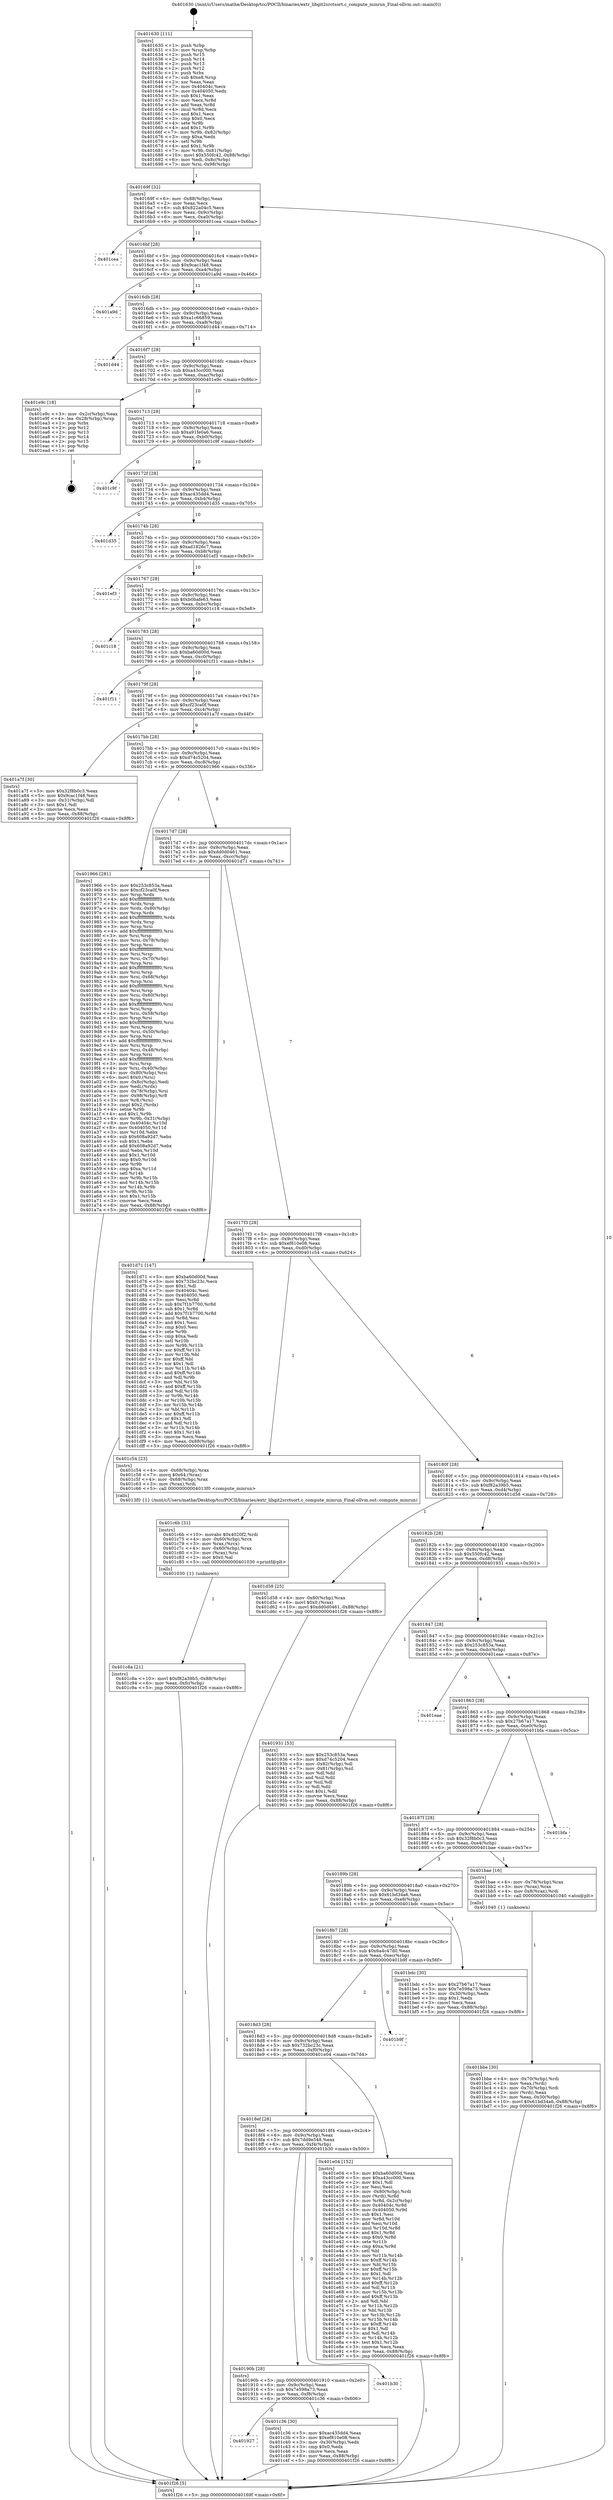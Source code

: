 digraph "0x401630" {
  label = "0x401630 (/mnt/c/Users/mathe/Desktop/tcc/POCII/binaries/extr_libgit2srctsort.c_compute_minrun_Final-ollvm.out::main(0))"
  labelloc = "t"
  node[shape=record]

  Entry [label="",width=0.3,height=0.3,shape=circle,fillcolor=black,style=filled]
  "0x40169f" [label="{
     0x40169f [32]\l
     | [instrs]\l
     &nbsp;&nbsp;0x40169f \<+6\>: mov -0x88(%rbp),%eax\l
     &nbsp;&nbsp;0x4016a5 \<+2\>: mov %eax,%ecx\l
     &nbsp;&nbsp;0x4016a7 \<+6\>: sub $0x822a04c5,%ecx\l
     &nbsp;&nbsp;0x4016ad \<+6\>: mov %eax,-0x9c(%rbp)\l
     &nbsp;&nbsp;0x4016b3 \<+6\>: mov %ecx,-0xa0(%rbp)\l
     &nbsp;&nbsp;0x4016b9 \<+6\>: je 0000000000401cea \<main+0x6ba\>\l
  }"]
  "0x401cea" [label="{
     0x401cea\l
  }", style=dashed]
  "0x4016bf" [label="{
     0x4016bf [28]\l
     | [instrs]\l
     &nbsp;&nbsp;0x4016bf \<+5\>: jmp 00000000004016c4 \<main+0x94\>\l
     &nbsp;&nbsp;0x4016c4 \<+6\>: mov -0x9c(%rbp),%eax\l
     &nbsp;&nbsp;0x4016ca \<+5\>: sub $0x9cac1f48,%eax\l
     &nbsp;&nbsp;0x4016cf \<+6\>: mov %eax,-0xa4(%rbp)\l
     &nbsp;&nbsp;0x4016d5 \<+6\>: je 0000000000401a9d \<main+0x46d\>\l
  }"]
  Exit [label="",width=0.3,height=0.3,shape=circle,fillcolor=black,style=filled,peripheries=2]
  "0x401a9d" [label="{
     0x401a9d\l
  }", style=dashed]
  "0x4016db" [label="{
     0x4016db [28]\l
     | [instrs]\l
     &nbsp;&nbsp;0x4016db \<+5\>: jmp 00000000004016e0 \<main+0xb0\>\l
     &nbsp;&nbsp;0x4016e0 \<+6\>: mov -0x9c(%rbp),%eax\l
     &nbsp;&nbsp;0x4016e6 \<+5\>: sub $0xa1c66859,%eax\l
     &nbsp;&nbsp;0x4016eb \<+6\>: mov %eax,-0xa8(%rbp)\l
     &nbsp;&nbsp;0x4016f1 \<+6\>: je 0000000000401d44 \<main+0x714\>\l
  }"]
  "0x401c8a" [label="{
     0x401c8a [21]\l
     | [instrs]\l
     &nbsp;&nbsp;0x401c8a \<+10\>: movl $0xf82a39b5,-0x88(%rbp)\l
     &nbsp;&nbsp;0x401c94 \<+6\>: mov %eax,-0xfc(%rbp)\l
     &nbsp;&nbsp;0x401c9a \<+5\>: jmp 0000000000401f26 \<main+0x8f6\>\l
  }"]
  "0x401d44" [label="{
     0x401d44\l
  }", style=dashed]
  "0x4016f7" [label="{
     0x4016f7 [28]\l
     | [instrs]\l
     &nbsp;&nbsp;0x4016f7 \<+5\>: jmp 00000000004016fc \<main+0xcc\>\l
     &nbsp;&nbsp;0x4016fc \<+6\>: mov -0x9c(%rbp),%eax\l
     &nbsp;&nbsp;0x401702 \<+5\>: sub $0xa43cc000,%eax\l
     &nbsp;&nbsp;0x401707 \<+6\>: mov %eax,-0xac(%rbp)\l
     &nbsp;&nbsp;0x40170d \<+6\>: je 0000000000401e9c \<main+0x86c\>\l
  }"]
  "0x401c6b" [label="{
     0x401c6b [31]\l
     | [instrs]\l
     &nbsp;&nbsp;0x401c6b \<+10\>: movabs $0x4020f2,%rdi\l
     &nbsp;&nbsp;0x401c75 \<+4\>: mov -0x60(%rbp),%rcx\l
     &nbsp;&nbsp;0x401c79 \<+3\>: mov %rax,(%rcx)\l
     &nbsp;&nbsp;0x401c7c \<+4\>: mov -0x60(%rbp),%rax\l
     &nbsp;&nbsp;0x401c80 \<+3\>: mov (%rax),%rsi\l
     &nbsp;&nbsp;0x401c83 \<+2\>: mov $0x0,%al\l
     &nbsp;&nbsp;0x401c85 \<+5\>: call 0000000000401030 \<printf@plt\>\l
     | [calls]\l
     &nbsp;&nbsp;0x401030 \{1\} (unknown)\l
  }"]
  "0x401e9c" [label="{
     0x401e9c [18]\l
     | [instrs]\l
     &nbsp;&nbsp;0x401e9c \<+3\>: mov -0x2c(%rbp),%eax\l
     &nbsp;&nbsp;0x401e9f \<+4\>: lea -0x28(%rbp),%rsp\l
     &nbsp;&nbsp;0x401ea3 \<+1\>: pop %rbx\l
     &nbsp;&nbsp;0x401ea4 \<+2\>: pop %r12\l
     &nbsp;&nbsp;0x401ea6 \<+2\>: pop %r13\l
     &nbsp;&nbsp;0x401ea8 \<+2\>: pop %r14\l
     &nbsp;&nbsp;0x401eaa \<+2\>: pop %r15\l
     &nbsp;&nbsp;0x401eac \<+1\>: pop %rbp\l
     &nbsp;&nbsp;0x401ead \<+1\>: ret\l
  }"]
  "0x401713" [label="{
     0x401713 [28]\l
     | [instrs]\l
     &nbsp;&nbsp;0x401713 \<+5\>: jmp 0000000000401718 \<main+0xe8\>\l
     &nbsp;&nbsp;0x401718 \<+6\>: mov -0x9c(%rbp),%eax\l
     &nbsp;&nbsp;0x40171e \<+5\>: sub $0xa91fe0a6,%eax\l
     &nbsp;&nbsp;0x401723 \<+6\>: mov %eax,-0xb0(%rbp)\l
     &nbsp;&nbsp;0x401729 \<+6\>: je 0000000000401c9f \<main+0x66f\>\l
  }"]
  "0x401927" [label="{
     0x401927\l
  }", style=dashed]
  "0x401c9f" [label="{
     0x401c9f\l
  }", style=dashed]
  "0x40172f" [label="{
     0x40172f [28]\l
     | [instrs]\l
     &nbsp;&nbsp;0x40172f \<+5\>: jmp 0000000000401734 \<main+0x104\>\l
     &nbsp;&nbsp;0x401734 \<+6\>: mov -0x9c(%rbp),%eax\l
     &nbsp;&nbsp;0x40173a \<+5\>: sub $0xac435dd4,%eax\l
     &nbsp;&nbsp;0x40173f \<+6\>: mov %eax,-0xb4(%rbp)\l
     &nbsp;&nbsp;0x401745 \<+6\>: je 0000000000401d35 \<main+0x705\>\l
  }"]
  "0x401c36" [label="{
     0x401c36 [30]\l
     | [instrs]\l
     &nbsp;&nbsp;0x401c36 \<+5\>: mov $0xac435dd4,%eax\l
     &nbsp;&nbsp;0x401c3b \<+5\>: mov $0xef810e08,%ecx\l
     &nbsp;&nbsp;0x401c40 \<+3\>: mov -0x30(%rbp),%edx\l
     &nbsp;&nbsp;0x401c43 \<+3\>: cmp $0x0,%edx\l
     &nbsp;&nbsp;0x401c46 \<+3\>: cmove %ecx,%eax\l
     &nbsp;&nbsp;0x401c49 \<+6\>: mov %eax,-0x88(%rbp)\l
     &nbsp;&nbsp;0x401c4f \<+5\>: jmp 0000000000401f26 \<main+0x8f6\>\l
  }"]
  "0x401d35" [label="{
     0x401d35\l
  }", style=dashed]
  "0x40174b" [label="{
     0x40174b [28]\l
     | [instrs]\l
     &nbsp;&nbsp;0x40174b \<+5\>: jmp 0000000000401750 \<main+0x120\>\l
     &nbsp;&nbsp;0x401750 \<+6\>: mov -0x9c(%rbp),%eax\l
     &nbsp;&nbsp;0x401756 \<+5\>: sub $0xad1826c7,%eax\l
     &nbsp;&nbsp;0x40175b \<+6\>: mov %eax,-0xb8(%rbp)\l
     &nbsp;&nbsp;0x401761 \<+6\>: je 0000000000401ef3 \<main+0x8c3\>\l
  }"]
  "0x40190b" [label="{
     0x40190b [28]\l
     | [instrs]\l
     &nbsp;&nbsp;0x40190b \<+5\>: jmp 0000000000401910 \<main+0x2e0\>\l
     &nbsp;&nbsp;0x401910 \<+6\>: mov -0x9c(%rbp),%eax\l
     &nbsp;&nbsp;0x401916 \<+5\>: sub $0x7e598a73,%eax\l
     &nbsp;&nbsp;0x40191b \<+6\>: mov %eax,-0xf8(%rbp)\l
     &nbsp;&nbsp;0x401921 \<+6\>: je 0000000000401c36 \<main+0x606\>\l
  }"]
  "0x401ef3" [label="{
     0x401ef3\l
  }", style=dashed]
  "0x401767" [label="{
     0x401767 [28]\l
     | [instrs]\l
     &nbsp;&nbsp;0x401767 \<+5\>: jmp 000000000040176c \<main+0x13c\>\l
     &nbsp;&nbsp;0x40176c \<+6\>: mov -0x9c(%rbp),%eax\l
     &nbsp;&nbsp;0x401772 \<+5\>: sub $0xb0bafe63,%eax\l
     &nbsp;&nbsp;0x401777 \<+6\>: mov %eax,-0xbc(%rbp)\l
     &nbsp;&nbsp;0x40177d \<+6\>: je 0000000000401c18 \<main+0x5e8\>\l
  }"]
  "0x401b30" [label="{
     0x401b30\l
  }", style=dashed]
  "0x401c18" [label="{
     0x401c18\l
  }", style=dashed]
  "0x401783" [label="{
     0x401783 [28]\l
     | [instrs]\l
     &nbsp;&nbsp;0x401783 \<+5\>: jmp 0000000000401788 \<main+0x158\>\l
     &nbsp;&nbsp;0x401788 \<+6\>: mov -0x9c(%rbp),%eax\l
     &nbsp;&nbsp;0x40178e \<+5\>: sub $0xba60d00d,%eax\l
     &nbsp;&nbsp;0x401793 \<+6\>: mov %eax,-0xc0(%rbp)\l
     &nbsp;&nbsp;0x401799 \<+6\>: je 0000000000401f11 \<main+0x8e1\>\l
  }"]
  "0x4018ef" [label="{
     0x4018ef [28]\l
     | [instrs]\l
     &nbsp;&nbsp;0x4018ef \<+5\>: jmp 00000000004018f4 \<main+0x2c4\>\l
     &nbsp;&nbsp;0x4018f4 \<+6\>: mov -0x9c(%rbp),%eax\l
     &nbsp;&nbsp;0x4018fa \<+5\>: sub $0x7dd9e548,%eax\l
     &nbsp;&nbsp;0x4018ff \<+6\>: mov %eax,-0xf4(%rbp)\l
     &nbsp;&nbsp;0x401905 \<+6\>: je 0000000000401b30 \<main+0x500\>\l
  }"]
  "0x401f11" [label="{
     0x401f11\l
  }", style=dashed]
  "0x40179f" [label="{
     0x40179f [28]\l
     | [instrs]\l
     &nbsp;&nbsp;0x40179f \<+5\>: jmp 00000000004017a4 \<main+0x174\>\l
     &nbsp;&nbsp;0x4017a4 \<+6\>: mov -0x9c(%rbp),%eax\l
     &nbsp;&nbsp;0x4017aa \<+5\>: sub $0xcf23ca0f,%eax\l
     &nbsp;&nbsp;0x4017af \<+6\>: mov %eax,-0xc4(%rbp)\l
     &nbsp;&nbsp;0x4017b5 \<+6\>: je 0000000000401a7f \<main+0x44f\>\l
  }"]
  "0x401e04" [label="{
     0x401e04 [152]\l
     | [instrs]\l
     &nbsp;&nbsp;0x401e04 \<+5\>: mov $0xba60d00d,%eax\l
     &nbsp;&nbsp;0x401e09 \<+5\>: mov $0xa43cc000,%ecx\l
     &nbsp;&nbsp;0x401e0e \<+2\>: mov $0x1,%dl\l
     &nbsp;&nbsp;0x401e10 \<+2\>: xor %esi,%esi\l
     &nbsp;&nbsp;0x401e12 \<+4\>: mov -0x80(%rbp),%rdi\l
     &nbsp;&nbsp;0x401e16 \<+3\>: mov (%rdi),%r8d\l
     &nbsp;&nbsp;0x401e19 \<+4\>: mov %r8d,-0x2c(%rbp)\l
     &nbsp;&nbsp;0x401e1d \<+8\>: mov 0x40404c,%r8d\l
     &nbsp;&nbsp;0x401e25 \<+8\>: mov 0x404050,%r9d\l
     &nbsp;&nbsp;0x401e2d \<+3\>: sub $0x1,%esi\l
     &nbsp;&nbsp;0x401e30 \<+3\>: mov %r8d,%r10d\l
     &nbsp;&nbsp;0x401e33 \<+3\>: add %esi,%r10d\l
     &nbsp;&nbsp;0x401e36 \<+4\>: imul %r10d,%r8d\l
     &nbsp;&nbsp;0x401e3a \<+4\>: and $0x1,%r8d\l
     &nbsp;&nbsp;0x401e3e \<+4\>: cmp $0x0,%r8d\l
     &nbsp;&nbsp;0x401e42 \<+4\>: sete %r11b\l
     &nbsp;&nbsp;0x401e46 \<+4\>: cmp $0xa,%r9d\l
     &nbsp;&nbsp;0x401e4a \<+3\>: setl %bl\l
     &nbsp;&nbsp;0x401e4d \<+3\>: mov %r11b,%r14b\l
     &nbsp;&nbsp;0x401e50 \<+4\>: xor $0xff,%r14b\l
     &nbsp;&nbsp;0x401e54 \<+3\>: mov %bl,%r15b\l
     &nbsp;&nbsp;0x401e57 \<+4\>: xor $0xff,%r15b\l
     &nbsp;&nbsp;0x401e5b \<+3\>: xor $0x1,%dl\l
     &nbsp;&nbsp;0x401e5e \<+3\>: mov %r14b,%r12b\l
     &nbsp;&nbsp;0x401e61 \<+4\>: and $0xff,%r12b\l
     &nbsp;&nbsp;0x401e65 \<+3\>: and %dl,%r11b\l
     &nbsp;&nbsp;0x401e68 \<+3\>: mov %r15b,%r13b\l
     &nbsp;&nbsp;0x401e6b \<+4\>: and $0xff,%r13b\l
     &nbsp;&nbsp;0x401e6f \<+2\>: and %dl,%bl\l
     &nbsp;&nbsp;0x401e71 \<+3\>: or %r11b,%r12b\l
     &nbsp;&nbsp;0x401e74 \<+3\>: or %bl,%r13b\l
     &nbsp;&nbsp;0x401e77 \<+3\>: xor %r13b,%r12b\l
     &nbsp;&nbsp;0x401e7a \<+3\>: or %r15b,%r14b\l
     &nbsp;&nbsp;0x401e7d \<+4\>: xor $0xff,%r14b\l
     &nbsp;&nbsp;0x401e81 \<+3\>: or $0x1,%dl\l
     &nbsp;&nbsp;0x401e84 \<+3\>: and %dl,%r14b\l
     &nbsp;&nbsp;0x401e87 \<+3\>: or %r14b,%r12b\l
     &nbsp;&nbsp;0x401e8a \<+4\>: test $0x1,%r12b\l
     &nbsp;&nbsp;0x401e8e \<+3\>: cmovne %ecx,%eax\l
     &nbsp;&nbsp;0x401e91 \<+6\>: mov %eax,-0x88(%rbp)\l
     &nbsp;&nbsp;0x401e97 \<+5\>: jmp 0000000000401f26 \<main+0x8f6\>\l
  }"]
  "0x401a7f" [label="{
     0x401a7f [30]\l
     | [instrs]\l
     &nbsp;&nbsp;0x401a7f \<+5\>: mov $0x32f8b0c3,%eax\l
     &nbsp;&nbsp;0x401a84 \<+5\>: mov $0x9cac1f48,%ecx\l
     &nbsp;&nbsp;0x401a89 \<+3\>: mov -0x31(%rbp),%dl\l
     &nbsp;&nbsp;0x401a8c \<+3\>: test $0x1,%dl\l
     &nbsp;&nbsp;0x401a8f \<+3\>: cmovne %ecx,%eax\l
     &nbsp;&nbsp;0x401a92 \<+6\>: mov %eax,-0x88(%rbp)\l
     &nbsp;&nbsp;0x401a98 \<+5\>: jmp 0000000000401f26 \<main+0x8f6\>\l
  }"]
  "0x4017bb" [label="{
     0x4017bb [28]\l
     | [instrs]\l
     &nbsp;&nbsp;0x4017bb \<+5\>: jmp 00000000004017c0 \<main+0x190\>\l
     &nbsp;&nbsp;0x4017c0 \<+6\>: mov -0x9c(%rbp),%eax\l
     &nbsp;&nbsp;0x4017c6 \<+5\>: sub $0xd74c5204,%eax\l
     &nbsp;&nbsp;0x4017cb \<+6\>: mov %eax,-0xc8(%rbp)\l
     &nbsp;&nbsp;0x4017d1 \<+6\>: je 0000000000401966 \<main+0x336\>\l
  }"]
  "0x4018d3" [label="{
     0x4018d3 [28]\l
     | [instrs]\l
     &nbsp;&nbsp;0x4018d3 \<+5\>: jmp 00000000004018d8 \<main+0x2a8\>\l
     &nbsp;&nbsp;0x4018d8 \<+6\>: mov -0x9c(%rbp),%eax\l
     &nbsp;&nbsp;0x4018de \<+5\>: sub $0x732bc23c,%eax\l
     &nbsp;&nbsp;0x4018e3 \<+6\>: mov %eax,-0xf0(%rbp)\l
     &nbsp;&nbsp;0x4018e9 \<+6\>: je 0000000000401e04 \<main+0x7d4\>\l
  }"]
  "0x401966" [label="{
     0x401966 [281]\l
     | [instrs]\l
     &nbsp;&nbsp;0x401966 \<+5\>: mov $0x253c853a,%eax\l
     &nbsp;&nbsp;0x40196b \<+5\>: mov $0xcf23ca0f,%ecx\l
     &nbsp;&nbsp;0x401970 \<+3\>: mov %rsp,%rdx\l
     &nbsp;&nbsp;0x401973 \<+4\>: add $0xfffffffffffffff0,%rdx\l
     &nbsp;&nbsp;0x401977 \<+3\>: mov %rdx,%rsp\l
     &nbsp;&nbsp;0x40197a \<+4\>: mov %rdx,-0x80(%rbp)\l
     &nbsp;&nbsp;0x40197e \<+3\>: mov %rsp,%rdx\l
     &nbsp;&nbsp;0x401981 \<+4\>: add $0xfffffffffffffff0,%rdx\l
     &nbsp;&nbsp;0x401985 \<+3\>: mov %rdx,%rsp\l
     &nbsp;&nbsp;0x401988 \<+3\>: mov %rsp,%rsi\l
     &nbsp;&nbsp;0x40198b \<+4\>: add $0xfffffffffffffff0,%rsi\l
     &nbsp;&nbsp;0x40198f \<+3\>: mov %rsi,%rsp\l
     &nbsp;&nbsp;0x401992 \<+4\>: mov %rsi,-0x78(%rbp)\l
     &nbsp;&nbsp;0x401996 \<+3\>: mov %rsp,%rsi\l
     &nbsp;&nbsp;0x401999 \<+4\>: add $0xfffffffffffffff0,%rsi\l
     &nbsp;&nbsp;0x40199d \<+3\>: mov %rsi,%rsp\l
     &nbsp;&nbsp;0x4019a0 \<+4\>: mov %rsi,-0x70(%rbp)\l
     &nbsp;&nbsp;0x4019a4 \<+3\>: mov %rsp,%rsi\l
     &nbsp;&nbsp;0x4019a7 \<+4\>: add $0xfffffffffffffff0,%rsi\l
     &nbsp;&nbsp;0x4019ab \<+3\>: mov %rsi,%rsp\l
     &nbsp;&nbsp;0x4019ae \<+4\>: mov %rsi,-0x68(%rbp)\l
     &nbsp;&nbsp;0x4019b2 \<+3\>: mov %rsp,%rsi\l
     &nbsp;&nbsp;0x4019b5 \<+4\>: add $0xfffffffffffffff0,%rsi\l
     &nbsp;&nbsp;0x4019b9 \<+3\>: mov %rsi,%rsp\l
     &nbsp;&nbsp;0x4019bc \<+4\>: mov %rsi,-0x60(%rbp)\l
     &nbsp;&nbsp;0x4019c0 \<+3\>: mov %rsp,%rsi\l
     &nbsp;&nbsp;0x4019c3 \<+4\>: add $0xfffffffffffffff0,%rsi\l
     &nbsp;&nbsp;0x4019c7 \<+3\>: mov %rsi,%rsp\l
     &nbsp;&nbsp;0x4019ca \<+4\>: mov %rsi,-0x58(%rbp)\l
     &nbsp;&nbsp;0x4019ce \<+3\>: mov %rsp,%rsi\l
     &nbsp;&nbsp;0x4019d1 \<+4\>: add $0xfffffffffffffff0,%rsi\l
     &nbsp;&nbsp;0x4019d5 \<+3\>: mov %rsi,%rsp\l
     &nbsp;&nbsp;0x4019d8 \<+4\>: mov %rsi,-0x50(%rbp)\l
     &nbsp;&nbsp;0x4019dc \<+3\>: mov %rsp,%rsi\l
     &nbsp;&nbsp;0x4019df \<+4\>: add $0xfffffffffffffff0,%rsi\l
     &nbsp;&nbsp;0x4019e3 \<+3\>: mov %rsi,%rsp\l
     &nbsp;&nbsp;0x4019e6 \<+4\>: mov %rsi,-0x48(%rbp)\l
     &nbsp;&nbsp;0x4019ea \<+3\>: mov %rsp,%rsi\l
     &nbsp;&nbsp;0x4019ed \<+4\>: add $0xfffffffffffffff0,%rsi\l
     &nbsp;&nbsp;0x4019f1 \<+3\>: mov %rsi,%rsp\l
     &nbsp;&nbsp;0x4019f4 \<+4\>: mov %rsi,-0x40(%rbp)\l
     &nbsp;&nbsp;0x4019f8 \<+4\>: mov -0x80(%rbp),%rsi\l
     &nbsp;&nbsp;0x4019fc \<+6\>: movl $0x0,(%rsi)\l
     &nbsp;&nbsp;0x401a02 \<+6\>: mov -0x8c(%rbp),%edi\l
     &nbsp;&nbsp;0x401a08 \<+2\>: mov %edi,(%rdx)\l
     &nbsp;&nbsp;0x401a0a \<+4\>: mov -0x78(%rbp),%rsi\l
     &nbsp;&nbsp;0x401a0e \<+7\>: mov -0x98(%rbp),%r8\l
     &nbsp;&nbsp;0x401a15 \<+3\>: mov %r8,(%rsi)\l
     &nbsp;&nbsp;0x401a18 \<+3\>: cmpl $0x2,(%rdx)\l
     &nbsp;&nbsp;0x401a1b \<+4\>: setne %r9b\l
     &nbsp;&nbsp;0x401a1f \<+4\>: and $0x1,%r9b\l
     &nbsp;&nbsp;0x401a23 \<+4\>: mov %r9b,-0x31(%rbp)\l
     &nbsp;&nbsp;0x401a27 \<+8\>: mov 0x40404c,%r10d\l
     &nbsp;&nbsp;0x401a2f \<+8\>: mov 0x404050,%r11d\l
     &nbsp;&nbsp;0x401a37 \<+3\>: mov %r10d,%ebx\l
     &nbsp;&nbsp;0x401a3a \<+6\>: sub $0x608a92d7,%ebx\l
     &nbsp;&nbsp;0x401a40 \<+3\>: sub $0x1,%ebx\l
     &nbsp;&nbsp;0x401a43 \<+6\>: add $0x608a92d7,%ebx\l
     &nbsp;&nbsp;0x401a49 \<+4\>: imul %ebx,%r10d\l
     &nbsp;&nbsp;0x401a4d \<+4\>: and $0x1,%r10d\l
     &nbsp;&nbsp;0x401a51 \<+4\>: cmp $0x0,%r10d\l
     &nbsp;&nbsp;0x401a55 \<+4\>: sete %r9b\l
     &nbsp;&nbsp;0x401a59 \<+4\>: cmp $0xa,%r11d\l
     &nbsp;&nbsp;0x401a5d \<+4\>: setl %r14b\l
     &nbsp;&nbsp;0x401a61 \<+3\>: mov %r9b,%r15b\l
     &nbsp;&nbsp;0x401a64 \<+3\>: and %r14b,%r15b\l
     &nbsp;&nbsp;0x401a67 \<+3\>: xor %r14b,%r9b\l
     &nbsp;&nbsp;0x401a6a \<+3\>: or %r9b,%r15b\l
     &nbsp;&nbsp;0x401a6d \<+4\>: test $0x1,%r15b\l
     &nbsp;&nbsp;0x401a71 \<+3\>: cmovne %ecx,%eax\l
     &nbsp;&nbsp;0x401a74 \<+6\>: mov %eax,-0x88(%rbp)\l
     &nbsp;&nbsp;0x401a7a \<+5\>: jmp 0000000000401f26 \<main+0x8f6\>\l
  }"]
  "0x4017d7" [label="{
     0x4017d7 [28]\l
     | [instrs]\l
     &nbsp;&nbsp;0x4017d7 \<+5\>: jmp 00000000004017dc \<main+0x1ac\>\l
     &nbsp;&nbsp;0x4017dc \<+6\>: mov -0x9c(%rbp),%eax\l
     &nbsp;&nbsp;0x4017e2 \<+5\>: sub $0xdd0d0461,%eax\l
     &nbsp;&nbsp;0x4017e7 \<+6\>: mov %eax,-0xcc(%rbp)\l
     &nbsp;&nbsp;0x4017ed \<+6\>: je 0000000000401d71 \<main+0x741\>\l
  }"]
  "0x401b9f" [label="{
     0x401b9f\l
  }", style=dashed]
  "0x401d71" [label="{
     0x401d71 [147]\l
     | [instrs]\l
     &nbsp;&nbsp;0x401d71 \<+5\>: mov $0xba60d00d,%eax\l
     &nbsp;&nbsp;0x401d76 \<+5\>: mov $0x732bc23c,%ecx\l
     &nbsp;&nbsp;0x401d7b \<+2\>: mov $0x1,%dl\l
     &nbsp;&nbsp;0x401d7d \<+7\>: mov 0x40404c,%esi\l
     &nbsp;&nbsp;0x401d84 \<+7\>: mov 0x404050,%edi\l
     &nbsp;&nbsp;0x401d8b \<+3\>: mov %esi,%r8d\l
     &nbsp;&nbsp;0x401d8e \<+7\>: sub $0x7f1b7700,%r8d\l
     &nbsp;&nbsp;0x401d95 \<+4\>: sub $0x1,%r8d\l
     &nbsp;&nbsp;0x401d99 \<+7\>: add $0x7f1b7700,%r8d\l
     &nbsp;&nbsp;0x401da0 \<+4\>: imul %r8d,%esi\l
     &nbsp;&nbsp;0x401da4 \<+3\>: and $0x1,%esi\l
     &nbsp;&nbsp;0x401da7 \<+3\>: cmp $0x0,%esi\l
     &nbsp;&nbsp;0x401daa \<+4\>: sete %r9b\l
     &nbsp;&nbsp;0x401dae \<+3\>: cmp $0xa,%edi\l
     &nbsp;&nbsp;0x401db1 \<+4\>: setl %r10b\l
     &nbsp;&nbsp;0x401db5 \<+3\>: mov %r9b,%r11b\l
     &nbsp;&nbsp;0x401db8 \<+4\>: xor $0xff,%r11b\l
     &nbsp;&nbsp;0x401dbc \<+3\>: mov %r10b,%bl\l
     &nbsp;&nbsp;0x401dbf \<+3\>: xor $0xff,%bl\l
     &nbsp;&nbsp;0x401dc2 \<+3\>: xor $0x1,%dl\l
     &nbsp;&nbsp;0x401dc5 \<+3\>: mov %r11b,%r14b\l
     &nbsp;&nbsp;0x401dc8 \<+4\>: and $0xff,%r14b\l
     &nbsp;&nbsp;0x401dcc \<+3\>: and %dl,%r9b\l
     &nbsp;&nbsp;0x401dcf \<+3\>: mov %bl,%r15b\l
     &nbsp;&nbsp;0x401dd2 \<+4\>: and $0xff,%r15b\l
     &nbsp;&nbsp;0x401dd6 \<+3\>: and %dl,%r10b\l
     &nbsp;&nbsp;0x401dd9 \<+3\>: or %r9b,%r14b\l
     &nbsp;&nbsp;0x401ddc \<+3\>: or %r10b,%r15b\l
     &nbsp;&nbsp;0x401ddf \<+3\>: xor %r15b,%r14b\l
     &nbsp;&nbsp;0x401de2 \<+3\>: or %bl,%r11b\l
     &nbsp;&nbsp;0x401de5 \<+4\>: xor $0xff,%r11b\l
     &nbsp;&nbsp;0x401de9 \<+3\>: or $0x1,%dl\l
     &nbsp;&nbsp;0x401dec \<+3\>: and %dl,%r11b\l
     &nbsp;&nbsp;0x401def \<+3\>: or %r11b,%r14b\l
     &nbsp;&nbsp;0x401df2 \<+4\>: test $0x1,%r14b\l
     &nbsp;&nbsp;0x401df6 \<+3\>: cmovne %ecx,%eax\l
     &nbsp;&nbsp;0x401df9 \<+6\>: mov %eax,-0x88(%rbp)\l
     &nbsp;&nbsp;0x401dff \<+5\>: jmp 0000000000401f26 \<main+0x8f6\>\l
  }"]
  "0x4017f3" [label="{
     0x4017f3 [28]\l
     | [instrs]\l
     &nbsp;&nbsp;0x4017f3 \<+5\>: jmp 00000000004017f8 \<main+0x1c8\>\l
     &nbsp;&nbsp;0x4017f8 \<+6\>: mov -0x9c(%rbp),%eax\l
     &nbsp;&nbsp;0x4017fe \<+5\>: sub $0xef810e08,%eax\l
     &nbsp;&nbsp;0x401803 \<+6\>: mov %eax,-0xd0(%rbp)\l
     &nbsp;&nbsp;0x401809 \<+6\>: je 0000000000401c54 \<main+0x624\>\l
  }"]
  "0x4018b7" [label="{
     0x4018b7 [28]\l
     | [instrs]\l
     &nbsp;&nbsp;0x4018b7 \<+5\>: jmp 00000000004018bc \<main+0x28c\>\l
     &nbsp;&nbsp;0x4018bc \<+6\>: mov -0x9c(%rbp),%eax\l
     &nbsp;&nbsp;0x4018c2 \<+5\>: sub $0x6a4c47d0,%eax\l
     &nbsp;&nbsp;0x4018c7 \<+6\>: mov %eax,-0xec(%rbp)\l
     &nbsp;&nbsp;0x4018cd \<+6\>: je 0000000000401b9f \<main+0x56f\>\l
  }"]
  "0x401c54" [label="{
     0x401c54 [23]\l
     | [instrs]\l
     &nbsp;&nbsp;0x401c54 \<+4\>: mov -0x68(%rbp),%rax\l
     &nbsp;&nbsp;0x401c58 \<+7\>: movq $0x64,(%rax)\l
     &nbsp;&nbsp;0x401c5f \<+4\>: mov -0x68(%rbp),%rax\l
     &nbsp;&nbsp;0x401c63 \<+3\>: mov (%rax),%rdi\l
     &nbsp;&nbsp;0x401c66 \<+5\>: call 00000000004013f0 \<compute_minrun\>\l
     | [calls]\l
     &nbsp;&nbsp;0x4013f0 \{1\} (/mnt/c/Users/mathe/Desktop/tcc/POCII/binaries/extr_libgit2srctsort.c_compute_minrun_Final-ollvm.out::compute_minrun)\l
  }"]
  "0x40180f" [label="{
     0x40180f [28]\l
     | [instrs]\l
     &nbsp;&nbsp;0x40180f \<+5\>: jmp 0000000000401814 \<main+0x1e4\>\l
     &nbsp;&nbsp;0x401814 \<+6\>: mov -0x9c(%rbp),%eax\l
     &nbsp;&nbsp;0x40181a \<+5\>: sub $0xf82a39b5,%eax\l
     &nbsp;&nbsp;0x40181f \<+6\>: mov %eax,-0xd4(%rbp)\l
     &nbsp;&nbsp;0x401825 \<+6\>: je 0000000000401d58 \<main+0x728\>\l
  }"]
  "0x401bdc" [label="{
     0x401bdc [30]\l
     | [instrs]\l
     &nbsp;&nbsp;0x401bdc \<+5\>: mov $0x27b67a17,%eax\l
     &nbsp;&nbsp;0x401be1 \<+5\>: mov $0x7e598a73,%ecx\l
     &nbsp;&nbsp;0x401be6 \<+3\>: mov -0x30(%rbp),%edx\l
     &nbsp;&nbsp;0x401be9 \<+3\>: cmp $0x1,%edx\l
     &nbsp;&nbsp;0x401bec \<+3\>: cmovl %ecx,%eax\l
     &nbsp;&nbsp;0x401bef \<+6\>: mov %eax,-0x88(%rbp)\l
     &nbsp;&nbsp;0x401bf5 \<+5\>: jmp 0000000000401f26 \<main+0x8f6\>\l
  }"]
  "0x401d58" [label="{
     0x401d58 [25]\l
     | [instrs]\l
     &nbsp;&nbsp;0x401d58 \<+4\>: mov -0x80(%rbp),%rax\l
     &nbsp;&nbsp;0x401d5c \<+6\>: movl $0x0,(%rax)\l
     &nbsp;&nbsp;0x401d62 \<+10\>: movl $0xdd0d0461,-0x88(%rbp)\l
     &nbsp;&nbsp;0x401d6c \<+5\>: jmp 0000000000401f26 \<main+0x8f6\>\l
  }"]
  "0x40182b" [label="{
     0x40182b [28]\l
     | [instrs]\l
     &nbsp;&nbsp;0x40182b \<+5\>: jmp 0000000000401830 \<main+0x200\>\l
     &nbsp;&nbsp;0x401830 \<+6\>: mov -0x9c(%rbp),%eax\l
     &nbsp;&nbsp;0x401836 \<+5\>: sub $0x550fc42,%eax\l
     &nbsp;&nbsp;0x40183b \<+6\>: mov %eax,-0xd8(%rbp)\l
     &nbsp;&nbsp;0x401841 \<+6\>: je 0000000000401931 \<main+0x301\>\l
  }"]
  "0x401bbe" [label="{
     0x401bbe [30]\l
     | [instrs]\l
     &nbsp;&nbsp;0x401bbe \<+4\>: mov -0x70(%rbp),%rdi\l
     &nbsp;&nbsp;0x401bc2 \<+2\>: mov %eax,(%rdi)\l
     &nbsp;&nbsp;0x401bc4 \<+4\>: mov -0x70(%rbp),%rdi\l
     &nbsp;&nbsp;0x401bc8 \<+2\>: mov (%rdi),%eax\l
     &nbsp;&nbsp;0x401bca \<+3\>: mov %eax,-0x30(%rbp)\l
     &nbsp;&nbsp;0x401bcd \<+10\>: movl $0x61bd34a6,-0x88(%rbp)\l
     &nbsp;&nbsp;0x401bd7 \<+5\>: jmp 0000000000401f26 \<main+0x8f6\>\l
  }"]
  "0x401931" [label="{
     0x401931 [53]\l
     | [instrs]\l
     &nbsp;&nbsp;0x401931 \<+5\>: mov $0x253c853a,%eax\l
     &nbsp;&nbsp;0x401936 \<+5\>: mov $0xd74c5204,%ecx\l
     &nbsp;&nbsp;0x40193b \<+6\>: mov -0x82(%rbp),%dl\l
     &nbsp;&nbsp;0x401941 \<+7\>: mov -0x81(%rbp),%sil\l
     &nbsp;&nbsp;0x401948 \<+3\>: mov %dl,%dil\l
     &nbsp;&nbsp;0x40194b \<+3\>: and %sil,%dil\l
     &nbsp;&nbsp;0x40194e \<+3\>: xor %sil,%dl\l
     &nbsp;&nbsp;0x401951 \<+3\>: or %dl,%dil\l
     &nbsp;&nbsp;0x401954 \<+4\>: test $0x1,%dil\l
     &nbsp;&nbsp;0x401958 \<+3\>: cmovne %ecx,%eax\l
     &nbsp;&nbsp;0x40195b \<+6\>: mov %eax,-0x88(%rbp)\l
     &nbsp;&nbsp;0x401961 \<+5\>: jmp 0000000000401f26 \<main+0x8f6\>\l
  }"]
  "0x401847" [label="{
     0x401847 [28]\l
     | [instrs]\l
     &nbsp;&nbsp;0x401847 \<+5\>: jmp 000000000040184c \<main+0x21c\>\l
     &nbsp;&nbsp;0x40184c \<+6\>: mov -0x9c(%rbp),%eax\l
     &nbsp;&nbsp;0x401852 \<+5\>: sub $0x253c853a,%eax\l
     &nbsp;&nbsp;0x401857 \<+6\>: mov %eax,-0xdc(%rbp)\l
     &nbsp;&nbsp;0x40185d \<+6\>: je 0000000000401eae \<main+0x87e\>\l
  }"]
  "0x401f26" [label="{
     0x401f26 [5]\l
     | [instrs]\l
     &nbsp;&nbsp;0x401f26 \<+5\>: jmp 000000000040169f \<main+0x6f\>\l
  }"]
  "0x401630" [label="{
     0x401630 [111]\l
     | [instrs]\l
     &nbsp;&nbsp;0x401630 \<+1\>: push %rbp\l
     &nbsp;&nbsp;0x401631 \<+3\>: mov %rsp,%rbp\l
     &nbsp;&nbsp;0x401634 \<+2\>: push %r15\l
     &nbsp;&nbsp;0x401636 \<+2\>: push %r14\l
     &nbsp;&nbsp;0x401638 \<+2\>: push %r13\l
     &nbsp;&nbsp;0x40163a \<+2\>: push %r12\l
     &nbsp;&nbsp;0x40163c \<+1\>: push %rbx\l
     &nbsp;&nbsp;0x40163d \<+7\>: sub $0xe8,%rsp\l
     &nbsp;&nbsp;0x401644 \<+2\>: xor %eax,%eax\l
     &nbsp;&nbsp;0x401646 \<+7\>: mov 0x40404c,%ecx\l
     &nbsp;&nbsp;0x40164d \<+7\>: mov 0x404050,%edx\l
     &nbsp;&nbsp;0x401654 \<+3\>: sub $0x1,%eax\l
     &nbsp;&nbsp;0x401657 \<+3\>: mov %ecx,%r8d\l
     &nbsp;&nbsp;0x40165a \<+3\>: add %eax,%r8d\l
     &nbsp;&nbsp;0x40165d \<+4\>: imul %r8d,%ecx\l
     &nbsp;&nbsp;0x401661 \<+3\>: and $0x1,%ecx\l
     &nbsp;&nbsp;0x401664 \<+3\>: cmp $0x0,%ecx\l
     &nbsp;&nbsp;0x401667 \<+4\>: sete %r9b\l
     &nbsp;&nbsp;0x40166b \<+4\>: and $0x1,%r9b\l
     &nbsp;&nbsp;0x40166f \<+7\>: mov %r9b,-0x82(%rbp)\l
     &nbsp;&nbsp;0x401676 \<+3\>: cmp $0xa,%edx\l
     &nbsp;&nbsp;0x401679 \<+4\>: setl %r9b\l
     &nbsp;&nbsp;0x40167d \<+4\>: and $0x1,%r9b\l
     &nbsp;&nbsp;0x401681 \<+7\>: mov %r9b,-0x81(%rbp)\l
     &nbsp;&nbsp;0x401688 \<+10\>: movl $0x550fc42,-0x88(%rbp)\l
     &nbsp;&nbsp;0x401692 \<+6\>: mov %edi,-0x8c(%rbp)\l
     &nbsp;&nbsp;0x401698 \<+7\>: mov %rsi,-0x98(%rbp)\l
  }"]
  "0x40189b" [label="{
     0x40189b [28]\l
     | [instrs]\l
     &nbsp;&nbsp;0x40189b \<+5\>: jmp 00000000004018a0 \<main+0x270\>\l
     &nbsp;&nbsp;0x4018a0 \<+6\>: mov -0x9c(%rbp),%eax\l
     &nbsp;&nbsp;0x4018a6 \<+5\>: sub $0x61bd34a6,%eax\l
     &nbsp;&nbsp;0x4018ab \<+6\>: mov %eax,-0xe8(%rbp)\l
     &nbsp;&nbsp;0x4018b1 \<+6\>: je 0000000000401bdc \<main+0x5ac\>\l
  }"]
  "0x401bae" [label="{
     0x401bae [16]\l
     | [instrs]\l
     &nbsp;&nbsp;0x401bae \<+4\>: mov -0x78(%rbp),%rax\l
     &nbsp;&nbsp;0x401bb2 \<+3\>: mov (%rax),%rax\l
     &nbsp;&nbsp;0x401bb5 \<+4\>: mov 0x8(%rax),%rdi\l
     &nbsp;&nbsp;0x401bb9 \<+5\>: call 0000000000401040 \<atoi@plt\>\l
     | [calls]\l
     &nbsp;&nbsp;0x401040 \{1\} (unknown)\l
  }"]
  "0x401eae" [label="{
     0x401eae\l
  }", style=dashed]
  "0x401863" [label="{
     0x401863 [28]\l
     | [instrs]\l
     &nbsp;&nbsp;0x401863 \<+5\>: jmp 0000000000401868 \<main+0x238\>\l
     &nbsp;&nbsp;0x401868 \<+6\>: mov -0x9c(%rbp),%eax\l
     &nbsp;&nbsp;0x40186e \<+5\>: sub $0x27b67a17,%eax\l
     &nbsp;&nbsp;0x401873 \<+6\>: mov %eax,-0xe0(%rbp)\l
     &nbsp;&nbsp;0x401879 \<+6\>: je 0000000000401bfa \<main+0x5ca\>\l
  }"]
  "0x40187f" [label="{
     0x40187f [28]\l
     | [instrs]\l
     &nbsp;&nbsp;0x40187f \<+5\>: jmp 0000000000401884 \<main+0x254\>\l
     &nbsp;&nbsp;0x401884 \<+6\>: mov -0x9c(%rbp),%eax\l
     &nbsp;&nbsp;0x40188a \<+5\>: sub $0x32f8b0c3,%eax\l
     &nbsp;&nbsp;0x40188f \<+6\>: mov %eax,-0xe4(%rbp)\l
     &nbsp;&nbsp;0x401895 \<+6\>: je 0000000000401bae \<main+0x57e\>\l
  }"]
  "0x401bfa" [label="{
     0x401bfa\l
  }", style=dashed]
  Entry -> "0x401630" [label=" 1"]
  "0x40169f" -> "0x401cea" [label=" 0"]
  "0x40169f" -> "0x4016bf" [label=" 11"]
  "0x401e9c" -> Exit [label=" 1"]
  "0x4016bf" -> "0x401a9d" [label=" 0"]
  "0x4016bf" -> "0x4016db" [label=" 11"]
  "0x401e04" -> "0x401f26" [label=" 1"]
  "0x4016db" -> "0x401d44" [label=" 0"]
  "0x4016db" -> "0x4016f7" [label=" 11"]
  "0x401d71" -> "0x401f26" [label=" 1"]
  "0x4016f7" -> "0x401e9c" [label=" 1"]
  "0x4016f7" -> "0x401713" [label=" 10"]
  "0x401d58" -> "0x401f26" [label=" 1"]
  "0x401713" -> "0x401c9f" [label=" 0"]
  "0x401713" -> "0x40172f" [label=" 10"]
  "0x401c8a" -> "0x401f26" [label=" 1"]
  "0x40172f" -> "0x401d35" [label=" 0"]
  "0x40172f" -> "0x40174b" [label=" 10"]
  "0x401c6b" -> "0x401c8a" [label=" 1"]
  "0x40174b" -> "0x401ef3" [label=" 0"]
  "0x40174b" -> "0x401767" [label=" 10"]
  "0x401c36" -> "0x401f26" [label=" 1"]
  "0x401767" -> "0x401c18" [label=" 0"]
  "0x401767" -> "0x401783" [label=" 10"]
  "0x40190b" -> "0x401927" [label=" 0"]
  "0x401783" -> "0x401f11" [label=" 0"]
  "0x401783" -> "0x40179f" [label=" 10"]
  "0x401c54" -> "0x401c6b" [label=" 1"]
  "0x40179f" -> "0x401a7f" [label=" 1"]
  "0x40179f" -> "0x4017bb" [label=" 9"]
  "0x4018ef" -> "0x40190b" [label=" 1"]
  "0x4017bb" -> "0x401966" [label=" 1"]
  "0x4017bb" -> "0x4017d7" [label=" 8"]
  "0x40190b" -> "0x401c36" [label=" 1"]
  "0x4017d7" -> "0x401d71" [label=" 1"]
  "0x4017d7" -> "0x4017f3" [label=" 7"]
  "0x4018d3" -> "0x4018ef" [label=" 1"]
  "0x4017f3" -> "0x401c54" [label=" 1"]
  "0x4017f3" -> "0x40180f" [label=" 6"]
  "0x4018ef" -> "0x401b30" [label=" 0"]
  "0x40180f" -> "0x401d58" [label=" 1"]
  "0x40180f" -> "0x40182b" [label=" 5"]
  "0x4018b7" -> "0x4018d3" [label=" 2"]
  "0x40182b" -> "0x401931" [label=" 1"]
  "0x40182b" -> "0x401847" [label=" 4"]
  "0x401931" -> "0x401f26" [label=" 1"]
  "0x401630" -> "0x40169f" [label=" 1"]
  "0x401f26" -> "0x40169f" [label=" 10"]
  "0x4018d3" -> "0x401e04" [label=" 1"]
  "0x401966" -> "0x401f26" [label=" 1"]
  "0x401a7f" -> "0x401f26" [label=" 1"]
  "0x401bdc" -> "0x401f26" [label=" 1"]
  "0x401847" -> "0x401eae" [label=" 0"]
  "0x401847" -> "0x401863" [label=" 4"]
  "0x40189b" -> "0x4018b7" [label=" 2"]
  "0x401863" -> "0x401bfa" [label=" 0"]
  "0x401863" -> "0x40187f" [label=" 4"]
  "0x40189b" -> "0x401bdc" [label=" 1"]
  "0x40187f" -> "0x401bae" [label=" 1"]
  "0x40187f" -> "0x40189b" [label=" 3"]
  "0x401bae" -> "0x401bbe" [label=" 1"]
  "0x401bbe" -> "0x401f26" [label=" 1"]
  "0x4018b7" -> "0x401b9f" [label=" 0"]
}
